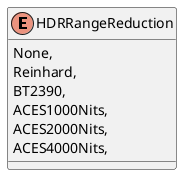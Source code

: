 @startuml
enum HDRRangeReduction {
    None,
    Reinhard,
    BT2390,
    ACES1000Nits,
    ACES2000Nits,
    ACES4000Nits,
}
@enduml
